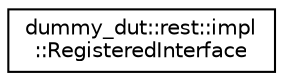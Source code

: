digraph "Graphical Class Hierarchy"
{
 // LATEX_PDF_SIZE
  edge [fontname="Helvetica",fontsize="10",labelfontname="Helvetica",labelfontsize="10"];
  node [fontname="Helvetica",fontsize="10",shape=record];
  rankdir="LR";
  Node0 [label="dummy_dut::rest::impl\l::RegisteredInterface",height=0.2,width=0.4,color="black", fillcolor="white", style="filled",URL="$classdummy__dut_1_1rest_1_1impl_1_1RegisteredInterface.html",tooltip=" "];
}

